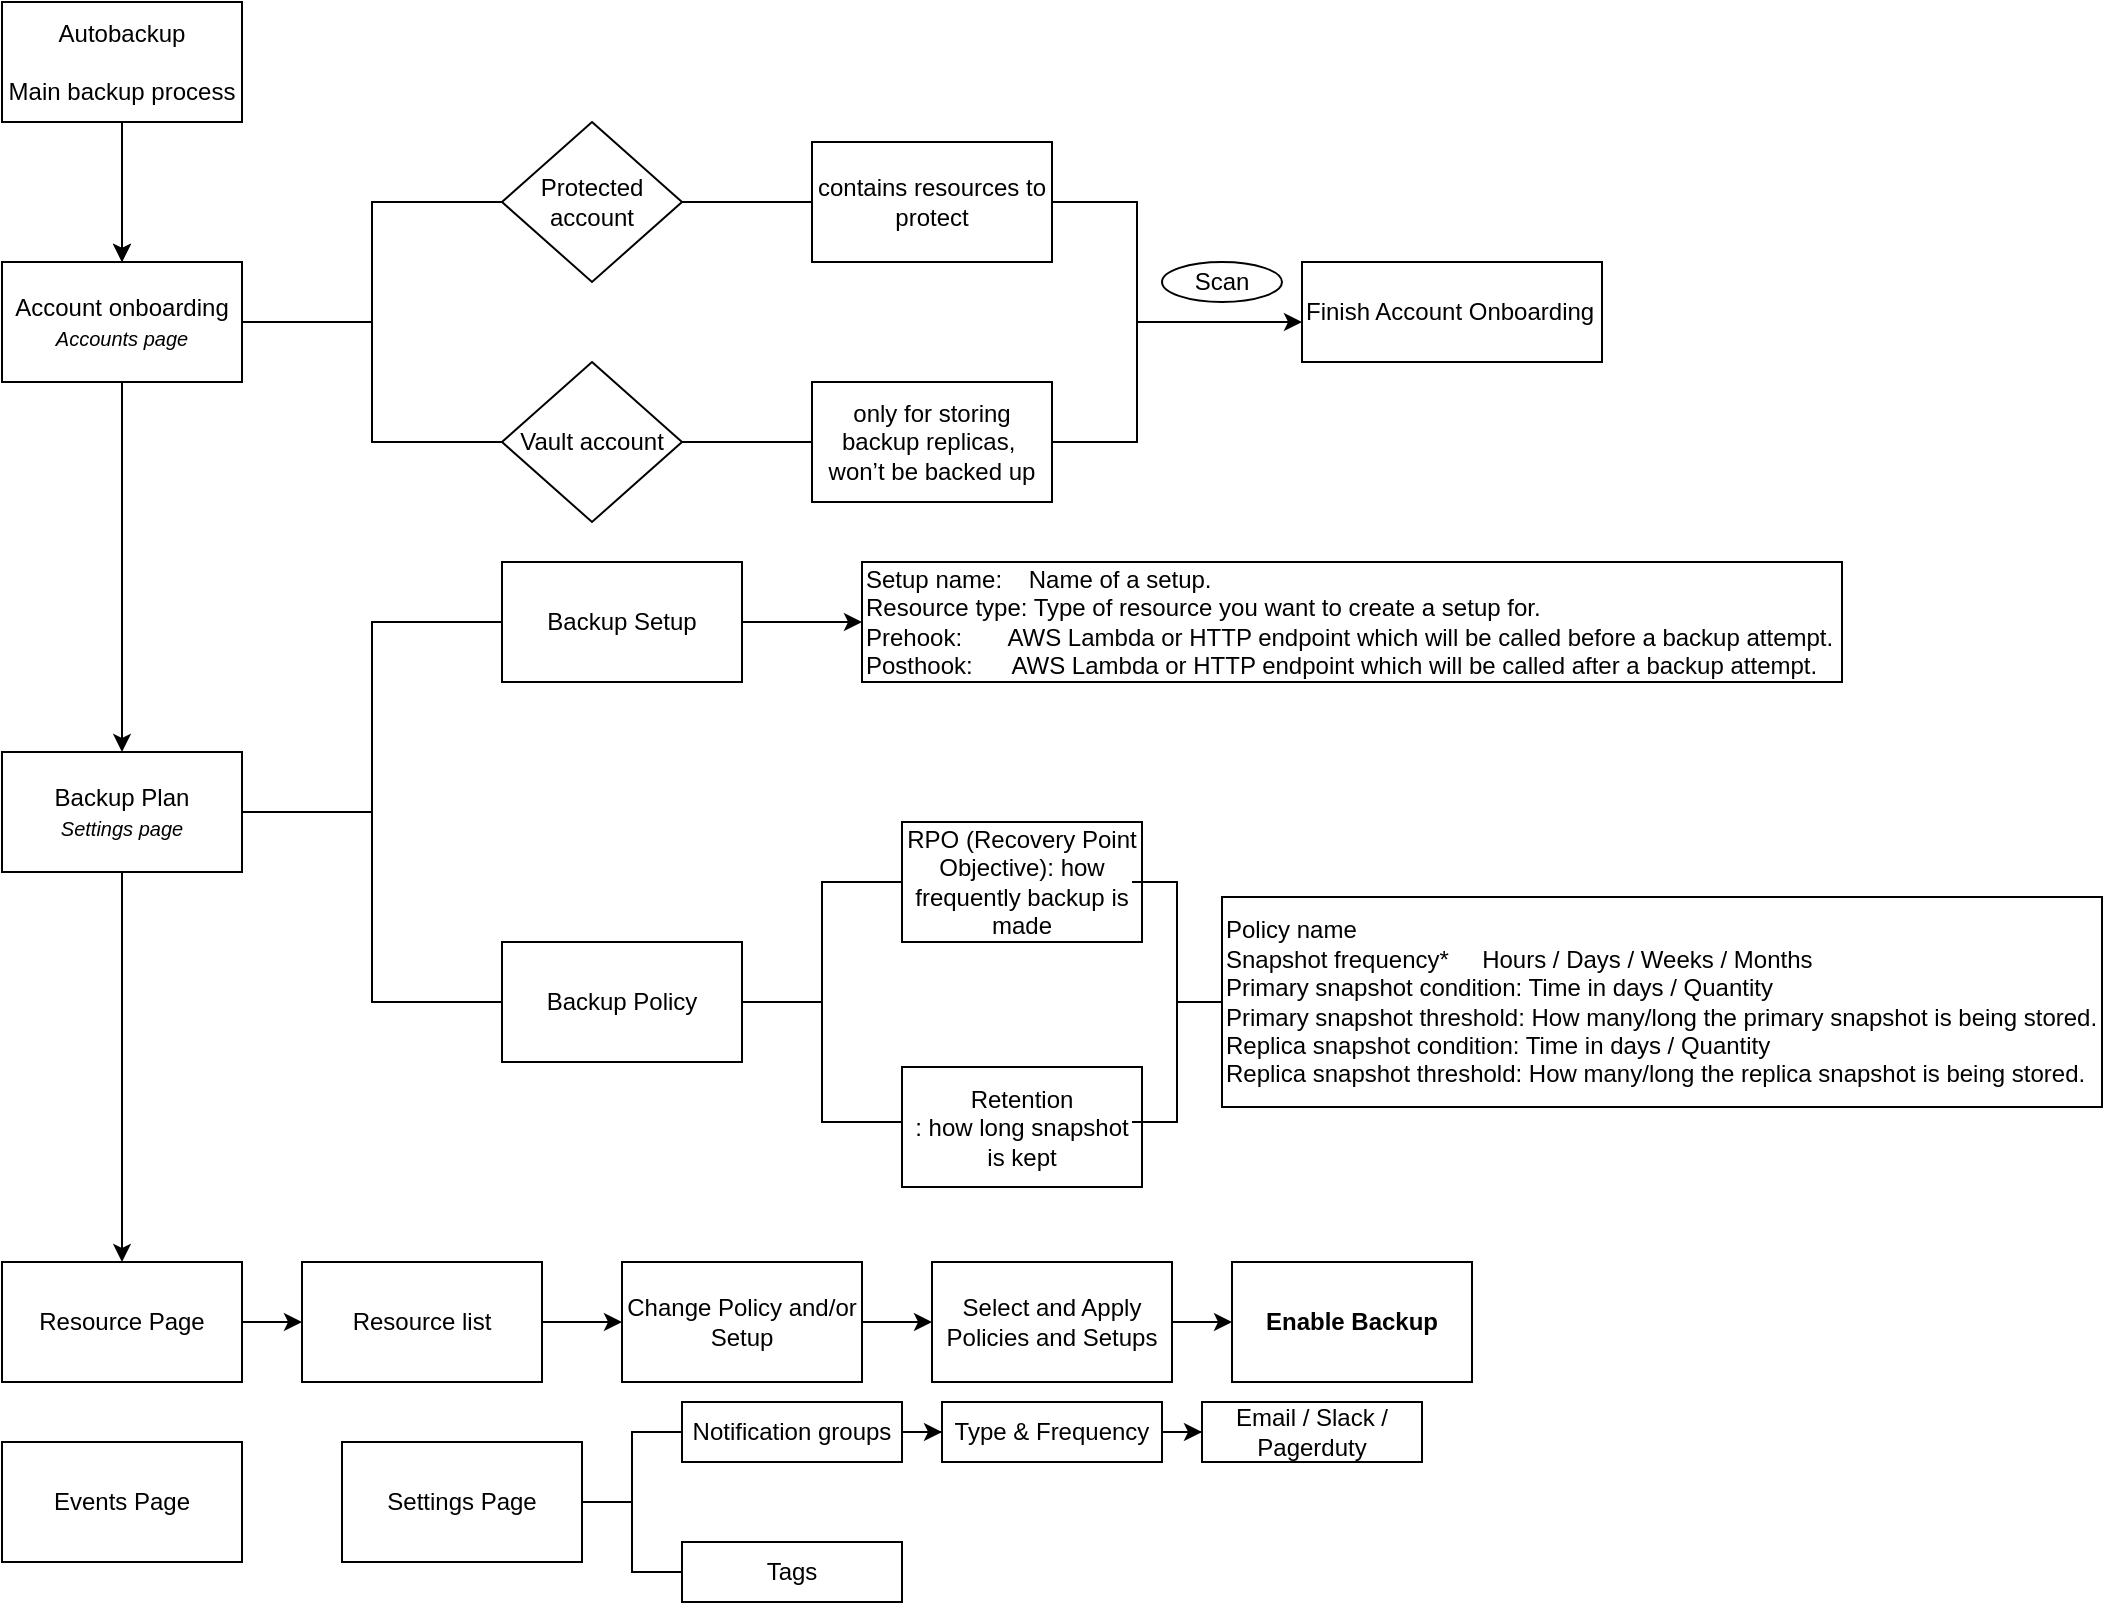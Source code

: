 <mxfile version="17.4.3" type="github">
  <diagram id="9iicNqLjTgSFbM0R_M5p" name="Page-1">
    <mxGraphModel dx="897" dy="561" grid="1" gridSize="10" guides="1" tooltips="1" connect="1" arrows="1" fold="1" page="1" pageScale="1" pageWidth="1169" pageHeight="827" math="0" shadow="0">
      <root>
        <mxCell id="0" />
        <mxCell id="1" parent="0" />
        <mxCell id="xqL_ju_NUXoOP8jmxpZU-5" value="" style="edgeStyle=orthogonalEdgeStyle;rounded=0;orthogonalLoop=1;jettySize=auto;html=1;" parent="1" source="xqL_ju_NUXoOP8jmxpZU-1" edge="1">
          <mxGeometry relative="1" as="geometry">
            <mxPoint x="80" y="150" as="targetPoint" />
          </mxGeometry>
        </mxCell>
        <mxCell id="xqL_ju_NUXoOP8jmxpZU-7" value="" style="edgeStyle=orthogonalEdgeStyle;rounded=0;orthogonalLoop=1;jettySize=auto;html=1;fontFamily=Helvetica;fontSize=12;fontColor=default;" parent="1" source="xqL_ju_NUXoOP8jmxpZU-1" target="xqL_ju_NUXoOP8jmxpZU-6" edge="1">
          <mxGeometry relative="1" as="geometry" />
        </mxCell>
        <mxCell id="xqL_ju_NUXoOP8jmxpZU-1" value="&lt;div&gt;Autobackup&lt;/div&gt;&lt;div&gt;&lt;br&gt;&lt;/div&gt;&lt;div&gt;Main backup process&lt;br&gt;&lt;/div&gt;" style="rounded=0;whiteSpace=wrap;html=1;" parent="1" vertex="1">
          <mxGeometry x="20" y="20" width="120" height="60" as="geometry" />
        </mxCell>
        <mxCell id="xqL_ju_NUXoOP8jmxpZU-28" value="" style="edgeStyle=orthogonalEdgeStyle;rounded=0;orthogonalLoop=1;jettySize=auto;html=1;fontFamily=Helvetica;fontSize=12;fontColor=default;" parent="1" source="xqL_ju_NUXoOP8jmxpZU-6" target="xqL_ju_NUXoOP8jmxpZU-27" edge="1">
          <mxGeometry relative="1" as="geometry" />
        </mxCell>
        <mxCell id="xqL_ju_NUXoOP8jmxpZU-6" value="&lt;div&gt;Account onboarding &lt;br&gt;&lt;font size=&quot;1&quot;&gt;&lt;i&gt;Accounts page&lt;/i&gt;&lt;/font&gt;&lt;/div&gt;" style="whiteSpace=wrap;html=1;rounded=0;" parent="1" vertex="1">
          <mxGeometry x="20" y="150" width="120" height="60" as="geometry" />
        </mxCell>
        <mxCell id="xqL_ju_NUXoOP8jmxpZU-13" value="Protected account" style="rhombus;whiteSpace=wrap;html=1;rounded=0;" parent="1" vertex="1">
          <mxGeometry x="270" y="80" width="90" height="80" as="geometry" />
        </mxCell>
        <mxCell id="xqL_ju_NUXoOP8jmxpZU-14" value="Vault account" style="rhombus;whiteSpace=wrap;html=1;rounded=0;" parent="1" vertex="1">
          <mxGeometry x="270" y="200" width="90" height="80" as="geometry" />
        </mxCell>
        <mxCell id="xqL_ju_NUXoOP8jmxpZU-15" value="" style="strokeWidth=1;html=1;shape=mxgraph.flowchart.annotation_2;align=left;labelPosition=right;pointerEvents=1;rounded=0;fontFamily=Helvetica;fontSize=12;fontColor=default;fillColor=default;" parent="1" vertex="1">
          <mxGeometry x="140" y="120" width="130" height="120" as="geometry" />
        </mxCell>
        <mxCell id="xqL_ju_NUXoOP8jmxpZU-19" value="Scan" style="ellipse;whiteSpace=wrap;html=1;rounded=0;fontFamily=Helvetica;fontSize=12;fontColor=default;strokeColor=default;fillColor=default;" parent="1" vertex="1">
          <mxGeometry x="600" y="150" width="60" height="20" as="geometry" />
        </mxCell>
        <mxCell id="xqL_ju_NUXoOP8jmxpZU-46" value="" style="edgeStyle=orthogonalEdgeStyle;rounded=0;orthogonalLoop=1;jettySize=auto;html=1;fontFamily=Helvetica;fontSize=12;fontColor=default;" parent="1" source="xqL_ju_NUXoOP8jmxpZU-27" target="xqL_ju_NUXoOP8jmxpZU-45" edge="1">
          <mxGeometry relative="1" as="geometry" />
        </mxCell>
        <mxCell id="xqL_ju_NUXoOP8jmxpZU-27" value="&lt;div&gt;Backup Plan&lt;br&gt;&lt;i&gt;&lt;font style=&quot;font-size: 10px&quot;&gt;Settings page&lt;/font&gt;&lt;/i&gt;&lt;br&gt;&lt;/div&gt;" style="whiteSpace=wrap;html=1;rounded=0;" parent="1" vertex="1">
          <mxGeometry x="20" y="395" width="120" height="60" as="geometry" />
        </mxCell>
        <mxCell id="xqL_ju_NUXoOP8jmxpZU-32" value="" style="strokeWidth=1;html=1;shape=mxgraph.flowchart.annotation_2;align=left;labelPosition=right;pointerEvents=1;rounded=0;fontFamily=Helvetica;fontSize=12;fontColor=default;fillColor=default;" parent="1" vertex="1">
          <mxGeometry x="140" y="330" width="130" height="190" as="geometry" />
        </mxCell>
        <mxCell id="xqL_ju_NUXoOP8jmxpZU-33" value="Backup Policy" style="rounded=0;whiteSpace=wrap;html=1;fontFamily=Helvetica;fontSize=12;fontColor=default;strokeColor=default;strokeWidth=1;fillColor=default;" parent="1" vertex="1">
          <mxGeometry x="270" y="490" width="120" height="60" as="geometry" />
        </mxCell>
        <mxCell id="xqL_ju_NUXoOP8jmxpZU-97" value="" style="edgeStyle=orthogonalEdgeStyle;rounded=0;orthogonalLoop=1;jettySize=auto;html=1;fontFamily=Helvetica;fontSize=12;fontColor=default;" parent="1" source="xqL_ju_NUXoOP8jmxpZU-34" target="xqL_ju_NUXoOP8jmxpZU-96" edge="1">
          <mxGeometry relative="1" as="geometry" />
        </mxCell>
        <mxCell id="xqL_ju_NUXoOP8jmxpZU-34" value="&lt;div&gt;Backup Setup&lt;/div&gt;" style="rounded=0;whiteSpace=wrap;html=1;fontFamily=Helvetica;fontSize=12;fontColor=default;strokeColor=default;strokeWidth=1;fillColor=default;" parent="1" vertex="1">
          <mxGeometry x="270" y="300" width="120" height="60" as="geometry" />
        </mxCell>
        <mxCell id="xqL_ju_NUXoOP8jmxpZU-37" value="contains resources to protect" style="whiteSpace=wrap;html=1;rounded=0;" parent="1" vertex="1">
          <mxGeometry x="425" y="90" width="120" height="60" as="geometry" />
        </mxCell>
        <mxCell id="xqL_ju_NUXoOP8jmxpZU-39" value="only for storing backup replicas,&amp;nbsp; won’t be backed up" style="whiteSpace=wrap;html=1;rounded=0;" parent="1" vertex="1">
          <mxGeometry x="425" y="210" width="120" height="60" as="geometry" />
        </mxCell>
        <mxCell id="xqL_ju_NUXoOP8jmxpZU-41" value="" style="endArrow=none;html=1;rounded=0;fontFamily=Helvetica;fontSize=12;fontColor=default;entryX=0;entryY=0.5;entryDx=0;entryDy=0;exitX=1;exitY=0.5;exitDx=0;exitDy=0;" parent="1" source="xqL_ju_NUXoOP8jmxpZU-14" target="xqL_ju_NUXoOP8jmxpZU-39" edge="1">
          <mxGeometry width="50" height="50" relative="1" as="geometry">
            <mxPoint x="350" y="300" as="sourcePoint" />
            <mxPoint x="400" y="250" as="targetPoint" />
          </mxGeometry>
        </mxCell>
        <mxCell id="xqL_ju_NUXoOP8jmxpZU-42" value="" style="endArrow=none;html=1;rounded=0;fontFamily=Helvetica;fontSize=12;fontColor=default;entryX=0;entryY=0.5;entryDx=0;entryDy=0;exitX=1;exitY=0.5;exitDx=0;exitDy=0;" parent="1" edge="1">
          <mxGeometry width="50" height="50" relative="1" as="geometry">
            <mxPoint x="360" y="120" as="sourcePoint" />
            <mxPoint x="425" y="120" as="targetPoint" />
          </mxGeometry>
        </mxCell>
        <mxCell id="xqL_ju_NUXoOP8jmxpZU-99" value="" style="edgeStyle=orthogonalEdgeStyle;rounded=0;orthogonalLoop=1;jettySize=auto;html=1;fontFamily=Helvetica;fontSize=12;fontColor=default;" parent="1" source="xqL_ju_NUXoOP8jmxpZU-45" target="xqL_ju_NUXoOP8jmxpZU-98" edge="1">
          <mxGeometry relative="1" as="geometry" />
        </mxCell>
        <mxCell id="xqL_ju_NUXoOP8jmxpZU-45" value="Resource Page" style="whiteSpace=wrap;html=1;rounded=0;" parent="1" vertex="1">
          <mxGeometry x="20" y="650" width="120" height="60" as="geometry" />
        </mxCell>
        <mxCell id="xqL_ju_NUXoOP8jmxpZU-48" value="" style="strokeWidth=1;html=1;shape=mxgraph.flowchart.annotation_2;align=left;labelPosition=right;pointerEvents=1;rounded=0;fontFamily=Helvetica;fontSize=12;fontColor=default;fillColor=default;" parent="1" vertex="1">
          <mxGeometry x="390" y="460" width="80" height="120" as="geometry" />
        </mxCell>
        <mxCell id="xqL_ju_NUXoOP8jmxpZU-49" value="RPO (Recovery Point Objective): how frequently backup is made" style="rounded=0;whiteSpace=wrap;html=1;fontFamily=Helvetica;fontSize=12;fontColor=default;strokeColor=default;strokeWidth=1;fillColor=default;" parent="1" vertex="1">
          <mxGeometry x="470" y="430" width="120" height="60" as="geometry" />
        </mxCell>
        <mxCell id="xqL_ju_NUXoOP8jmxpZU-50" value="&lt;div&gt;Retention&lt;/div&gt;: how long snapshot is kept" style="rounded=0;whiteSpace=wrap;html=1;fontFamily=Helvetica;fontSize=12;fontColor=default;strokeColor=default;strokeWidth=1;fillColor=default;" parent="1" vertex="1">
          <mxGeometry x="470" y="552.5" width="120" height="60" as="geometry" />
        </mxCell>
        <mxCell id="xqL_ju_NUXoOP8jmxpZU-88" value="Policy name&lt;br&gt;Snapshot frequency*&amp;nbsp;&amp;nbsp;&amp;nbsp; &amp;nbsp;Hours / Days / Weeks / Months&lt;br&gt;Primary snapshot condition: Time in days / Quantity&lt;br&gt;Primary snapshot threshold: How many/long the primary snapshot is being stored.&lt;br&gt;Replica snapshot condition: Time in days / Quantity&lt;br&gt;Replica snapshot threshold: How many/long the replica snapshot is being stored." style="whiteSpace=wrap;html=1;rounded=0;strokeWidth=1;align=left;" parent="1" vertex="1">
          <mxGeometry x="630" y="467.5" width="440" height="105" as="geometry" />
        </mxCell>
        <mxCell id="xqL_ju_NUXoOP8jmxpZU-90" value="" style="strokeWidth=1;html=1;shape=mxgraph.flowchart.annotation_2;align=left;labelPosition=right;pointerEvents=1;rounded=0;fontFamily=Helvetica;fontSize=12;fontColor=default;fillColor=default;direction=west;" parent="1" vertex="1">
          <mxGeometry x="545" y="120" width="85" height="120" as="geometry" />
        </mxCell>
        <mxCell id="xqL_ju_NUXoOP8jmxpZU-93" value="" style="endArrow=classic;html=1;rounded=0;fontFamily=Helvetica;fontSize=12;fontColor=default;" parent="1" edge="1">
          <mxGeometry width="50" height="50" relative="1" as="geometry">
            <mxPoint x="630" y="180" as="sourcePoint" />
            <mxPoint x="670" y="180" as="targetPoint" />
          </mxGeometry>
        </mxCell>
        <mxCell id="xqL_ju_NUXoOP8jmxpZU-94" value="Finish Account Onboarding" style="whiteSpace=wrap;html=1;align=left;strokeWidth=1;rounded=0;" parent="1" vertex="1">
          <mxGeometry x="670" y="150" width="150" height="50" as="geometry" />
        </mxCell>
        <mxCell id="xqL_ju_NUXoOP8jmxpZU-96" value="Setup name:&amp;nbsp;&amp;nbsp;&amp;nbsp; Name of a setup.&lt;br&gt;Resource type: Type of resource you want to create a setup for.&lt;br&gt;Prehook:&amp;nbsp;&amp;nbsp;&amp;nbsp;&amp;nbsp;&amp;nbsp;&amp;nbsp; AWS Lambda or HTTP endpoint which will be called before a backup attempt.&lt;br&gt;Posthook:&amp;nbsp;&amp;nbsp;&amp;nbsp;&amp;nbsp;&amp;nbsp; AWS Lambda or HTTP endpoint which will be called after a backup attempt." style="whiteSpace=wrap;html=1;rounded=0;strokeWidth=1;align=left;" parent="1" vertex="1">
          <mxGeometry x="450" y="300" width="490" height="60" as="geometry" />
        </mxCell>
        <mxCell id="xqL_ju_NUXoOP8jmxpZU-101" value="" style="edgeStyle=orthogonalEdgeStyle;rounded=0;orthogonalLoop=1;jettySize=auto;html=1;fontFamily=Helvetica;fontSize=12;fontColor=default;" parent="1" source="xqL_ju_NUXoOP8jmxpZU-98" target="xqL_ju_NUXoOP8jmxpZU-100" edge="1">
          <mxGeometry relative="1" as="geometry" />
        </mxCell>
        <mxCell id="xqL_ju_NUXoOP8jmxpZU-98" value="Resource list" style="whiteSpace=wrap;html=1;rounded=0;" parent="1" vertex="1">
          <mxGeometry x="170" y="650" width="120" height="60" as="geometry" />
        </mxCell>
        <mxCell id="xqL_ju_NUXoOP8jmxpZU-105" value="" style="edgeStyle=orthogonalEdgeStyle;rounded=0;orthogonalLoop=1;jettySize=auto;html=1;fontFamily=Helvetica;fontSize=12;fontColor=default;" parent="1" source="xqL_ju_NUXoOP8jmxpZU-100" target="xqL_ju_NUXoOP8jmxpZU-104" edge="1">
          <mxGeometry relative="1" as="geometry" />
        </mxCell>
        <mxCell id="xqL_ju_NUXoOP8jmxpZU-100" value="Change Policy and/or Setup" style="whiteSpace=wrap;html=1;rounded=0;" parent="1" vertex="1">
          <mxGeometry x="330" y="650" width="120" height="60" as="geometry" />
        </mxCell>
        <mxCell id="xqL_ju_NUXoOP8jmxpZU-107" value="" style="edgeStyle=orthogonalEdgeStyle;rounded=0;orthogonalLoop=1;jettySize=auto;html=1;fontFamily=Helvetica;fontSize=12;fontColor=default;" parent="1" source="xqL_ju_NUXoOP8jmxpZU-104" target="xqL_ju_NUXoOP8jmxpZU-106" edge="1">
          <mxGeometry relative="1" as="geometry" />
        </mxCell>
        <mxCell id="xqL_ju_NUXoOP8jmxpZU-104" value="Select and Apply Policies and Setups" style="whiteSpace=wrap;html=1;rounded=0;" parent="1" vertex="1">
          <mxGeometry x="485" y="650" width="120" height="60" as="geometry" />
        </mxCell>
        <mxCell id="xqL_ju_NUXoOP8jmxpZU-106" value="&lt;b&gt;Enable Backup&lt;/b&gt;" style="whiteSpace=wrap;html=1;rounded=0;" parent="1" vertex="1">
          <mxGeometry x="635" y="650" width="120" height="60" as="geometry" />
        </mxCell>
        <mxCell id="xqL_ju_NUXoOP8jmxpZU-108" value="Events Page" style="rounded=0;whiteSpace=wrap;html=1;fontFamily=Helvetica;fontSize=12;fontColor=default;strokeColor=default;strokeWidth=1;fillColor=default;" parent="1" vertex="1">
          <mxGeometry x="20" y="740" width="120" height="60" as="geometry" />
        </mxCell>
        <mxCell id="xqL_ju_NUXoOP8jmxpZU-109" value="Settings Page" style="rounded=0;whiteSpace=wrap;html=1;fontFamily=Helvetica;fontSize=12;fontColor=default;strokeColor=default;strokeWidth=1;fillColor=default;" parent="1" vertex="1">
          <mxGeometry x="190" y="740" width="120" height="60" as="geometry" />
        </mxCell>
        <mxCell id="xqL_ju_NUXoOP8jmxpZU-110" value="" style="strokeWidth=1;html=1;shape=mxgraph.flowchart.annotation_2;align=left;labelPosition=right;pointerEvents=1;rounded=0;fontFamily=Helvetica;fontSize=12;fontColor=default;fillColor=default;" parent="1" vertex="1">
          <mxGeometry x="310" y="735" width="50" height="70" as="geometry" />
        </mxCell>
        <mxCell id="xqL_ju_NUXoOP8jmxpZU-114" value="" style="edgeStyle=orthogonalEdgeStyle;rounded=0;orthogonalLoop=1;jettySize=auto;html=1;fontFamily=Helvetica;fontSize=12;fontColor=default;" parent="1" source="xqL_ju_NUXoOP8jmxpZU-111" target="xqL_ju_NUXoOP8jmxpZU-113" edge="1">
          <mxGeometry relative="1" as="geometry" />
        </mxCell>
        <mxCell id="xqL_ju_NUXoOP8jmxpZU-111" value="Notification groups" style="rounded=0;whiteSpace=wrap;html=1;fontFamily=Helvetica;fontSize=12;fontColor=default;strokeColor=default;strokeWidth=1;fillColor=default;" parent="1" vertex="1">
          <mxGeometry x="360" y="720" width="110" height="30" as="geometry" />
        </mxCell>
        <mxCell id="xqL_ju_NUXoOP8jmxpZU-112" value="Tags" style="rounded=0;whiteSpace=wrap;html=1;fontFamily=Helvetica;fontSize=12;fontColor=default;strokeColor=default;strokeWidth=1;fillColor=default;" parent="1" vertex="1">
          <mxGeometry x="360" y="790" width="110" height="30" as="geometry" />
        </mxCell>
        <mxCell id="xqL_ju_NUXoOP8jmxpZU-116" value="" style="edgeStyle=orthogonalEdgeStyle;rounded=0;orthogonalLoop=1;jettySize=auto;html=1;fontFamily=Helvetica;fontSize=12;fontColor=default;" parent="1" source="xqL_ju_NUXoOP8jmxpZU-113" target="xqL_ju_NUXoOP8jmxpZU-115" edge="1">
          <mxGeometry relative="1" as="geometry" />
        </mxCell>
        <mxCell id="xqL_ju_NUXoOP8jmxpZU-113" value="Type &amp;amp; Frequency" style="rounded=0;whiteSpace=wrap;html=1;fontFamily=Helvetica;fontSize=12;fontColor=default;strokeColor=default;strokeWidth=1;fillColor=default;" parent="1" vertex="1">
          <mxGeometry x="490" y="720" width="110" height="30" as="geometry" />
        </mxCell>
        <mxCell id="xqL_ju_NUXoOP8jmxpZU-115" value="Email / Slack / Pagerduty" style="rounded=0;whiteSpace=wrap;html=1;fontFamily=Helvetica;fontSize=12;fontColor=default;strokeColor=default;strokeWidth=1;fillColor=default;" parent="1" vertex="1">
          <mxGeometry x="620" y="720" width="110" height="30" as="geometry" />
        </mxCell>
        <mxCell id="USaavWwE-4K8ahfFuGYq-1" value="" style="strokeWidth=1;html=1;shape=mxgraph.flowchart.annotation_2;align=left;labelPosition=right;pointerEvents=1;rounded=0;fontFamily=Helvetica;fontSize=12;fontColor=default;fillColor=default;direction=west;" vertex="1" parent="1">
          <mxGeometry x="585" y="460" width="45" height="120" as="geometry" />
        </mxCell>
      </root>
    </mxGraphModel>
  </diagram>
</mxfile>
